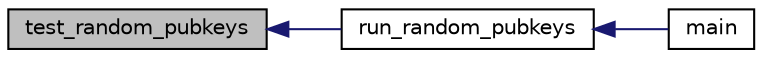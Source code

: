 digraph "test_random_pubkeys"
{
  edge [fontname="Helvetica",fontsize="10",labelfontname="Helvetica",labelfontsize="10"];
  node [fontname="Helvetica",fontsize="10",shape=record];
  rankdir="LR";
  Node1824 [label="test_random_pubkeys",height=0.2,width=0.4,color="black", fillcolor="grey75", style="filled", fontcolor="black"];
  Node1824 -> Node1825 [dir="back",color="midnightblue",fontsize="10",style="solid",fontname="Helvetica"];
  Node1825 [label="run_random_pubkeys",height=0.2,width=0.4,color="black", fillcolor="white", style="filled",URL="$d5/d7f/tests_8c.html#a0697fbce6e63c1c95aec0c67cb27f31c"];
  Node1825 -> Node1826 [dir="back",color="midnightblue",fontsize="10",style="solid",fontname="Helvetica"];
  Node1826 [label="main",height=0.2,width=0.4,color="black", fillcolor="white", style="filled",URL="$d5/d7f/tests_8c.html#a3c04138a5bfe5d72780bb7e82a18e627"];
}

